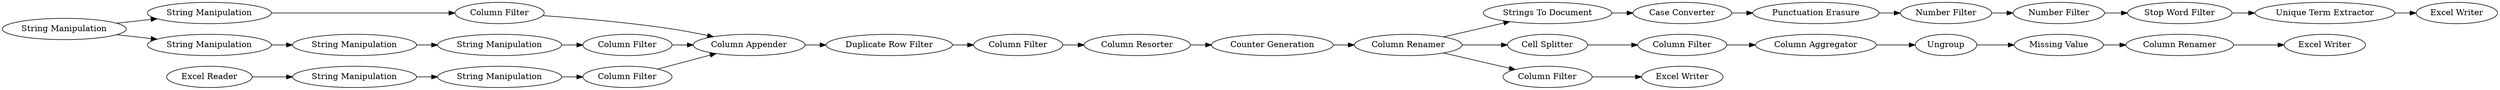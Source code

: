 digraph {
	"-522048402760451379_832" [label="Case Converter"]
	"-839818559315304791_830" [label="Unique Term Extractor"]
	"-1288677935051492558_15" [label="Column Filter"]
	"-839818559315304791_799" [label="Column Aggregator"]
	"-839818559315304791_819" [label="Excel Writer"]
	"-1288677935051492558_13" [label="Column Filter"]
	"-1288677935051492558_6" [label="String Manipulation"]
	"-839818559315304791_781" [label="Counter Generation"]
	"-839818559315304791_825" [label="Excel Writer"]
	"-839818559315304791_837" [label="Column Renamer"]
	"-1288677935051492558_16" [label="Column Appender"]
	"-839818559315304791_838" [label="Column Renamer"]
	"-1288677935051492558_12" [label="String Manipulation"]
	"-839818559315304791_831" [label="Strings To Document"]
	"-839818559315304791_1" [label="Excel Reader"]
	"-839818559315304791_833" [label="Excel Writer"]
	"-839818559315304791_822" [label="Missing Value"]
	"-1288677935051492558_4" [label="String Manipulation"]
	"-522048402760451379_124" [label="Number Filter"]
	"-522048402760451379_834" [label="Punctuation Erasure"]
	"-6069229467142510629_17" [label="Column Resorter"]
	"-6069229467142510629_20" [label="Column Filter"]
	"-6069229467142510629_835" [label="Duplicate Row Filter"]
	"-839818559315304791_800" [label=Ungroup]
	"-522048402760451379_116" [label="Number Filter"]
	"-839818559315304791_763" [label="Column Filter"]
	"-839818559315304791_762" [label="Cell Splitter"]
	"-1288677935051492558_3" [label="String Manipulation"]
	"-1288677935051492558_11" [label="String Manipulation"]
	"-839818559315304791_820" [label="Column Filter"]
	"-1288677935051492558_14" [label="Column Filter"]
	"-1288677935051492558_5" [label="String Manipulation"]
	"-1288677935051492558_8" [label="String Manipulation"]
	"-522048402760451379_119" [label="Stop Word Filter"]
	"-839818559315304791_762" -> "-839818559315304791_763"
	"-839818559315304791_822" -> "-839818559315304791_838"
	"-6069229467142510629_20" -> "-6069229467142510629_17"
	"-1288677935051492558_6" -> "-1288677935051492558_14"
	"-1288677935051492558_5" -> "-1288677935051492558_8"
	"-839818559315304791_830" -> "-839818559315304791_833"
	"-1288677935051492558_15" -> "-1288677935051492558_16"
	"-839818559315304791_763" -> "-839818559315304791_799"
	"-839818559315304791_837" -> "-839818559315304791_762"
	"-522048402760451379_116" -> "-522048402760451379_124"
	"-839818559315304791_820" -> "-839818559315304791_819"
	"-522048402760451379_834" -> "-522048402760451379_116"
	"-839818559315304791_1" -> "-1288677935051492558_3"
	"-839818559315304791_781" -> "-839818559315304791_837"
	"-522048402760451379_832" -> "-522048402760451379_834"
	"-839818559315304791_838" -> "-839818559315304791_825"
	"-522048402760451379_119" -> "-839818559315304791_830"
	"-1288677935051492558_8" -> "-1288677935051492558_12"
	"-6069229467142510629_17" -> "-839818559315304791_781"
	"-1288677935051492558_4" -> "-1288677935051492558_13"
	"-522048402760451379_124" -> "-522048402760451379_119"
	"-839818559315304791_837" -> "-839818559315304791_820"
	"-1288677935051492558_16" -> "-6069229467142510629_835"
	"-1288677935051492558_3" -> "-1288677935051492558_4"
	"-839818559315304791_837" -> "-839818559315304791_831"
	"-839818559315304791_799" -> "-839818559315304791_800"
	"-6069229467142510629_835" -> "-6069229467142510629_20"
	"-1288677935051492558_5" -> "-1288677935051492558_6"
	"-839818559315304791_800" -> "-839818559315304791_822"
	"-1288677935051492558_13" -> "-1288677935051492558_16"
	"-839818559315304791_831" -> "-522048402760451379_832"
	"-1288677935051492558_14" -> "-1288677935051492558_16"
	"-1288677935051492558_11" -> "-1288677935051492558_15"
	"-1288677935051492558_12" -> "-1288677935051492558_11"
	rankdir=LR
}
